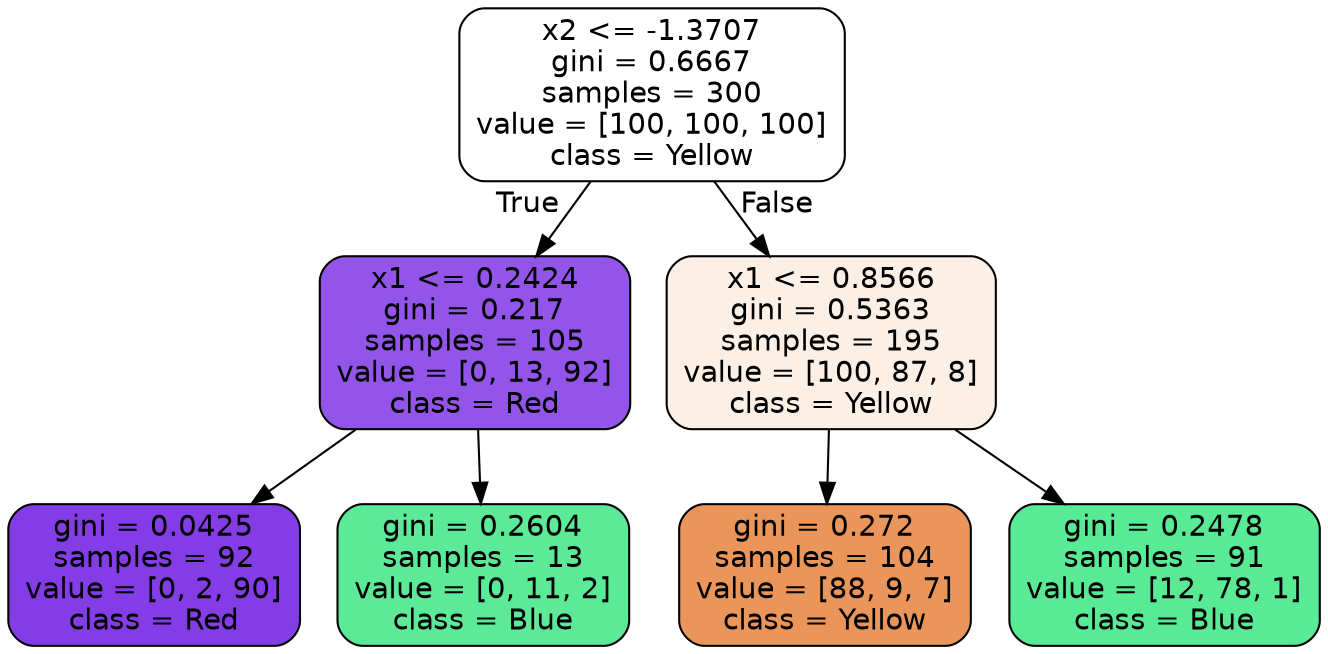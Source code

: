 digraph Tree {
node [shape=box, style="filled, rounded", color="black", fontname=helvetica] ;
edge [fontname=helvetica] ;
0 [label="x2 <= -1.3707\ngini = 0.6667\nsamples = 300\nvalue = [100, 100, 100]\nclass = Yellow", fillcolor="#e5813900"] ;
1 [label="x1 <= 0.2424\ngini = 0.217\nsamples = 105\nvalue = [0, 13, 92]\nclass = Red", fillcolor="#8139e5db"] ;
0 -> 1 [labeldistance=2.5, labelangle=45, headlabel="True"] ;
2 [label="gini = 0.0425\nsamples = 92\nvalue = [0, 2, 90]\nclass = Red", fillcolor="#8139e5f9"] ;
1 -> 2 ;
3 [label="gini = 0.2604\nsamples = 13\nvalue = [0, 11, 2]\nclass = Blue", fillcolor="#39e581d1"] ;
1 -> 3 ;
4 [label="x1 <= 0.8566\ngini = 0.5363\nsamples = 195\nvalue = [100, 87, 8]\nclass = Yellow", fillcolor="#e581391f"] ;
0 -> 4 [labeldistance=2.5, labelangle=-45, headlabel="False"] ;
5 [label="gini = 0.272\nsamples = 104\nvalue = [88, 9, 7]\nclass = Yellow", fillcolor="#e58139d4"] ;
4 -> 5 ;
6 [label="gini = 0.2478\nsamples = 91\nvalue = [12, 78, 1]\nclass = Blue", fillcolor="#39e581d5"] ;
4 -> 6 ;
}